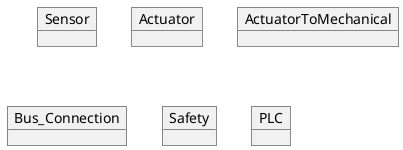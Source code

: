  @startuml
object Sensor

object Actuator
object ActuatorToMechanical

object Bus_Connection

object Safety

Object PLC

@enduml